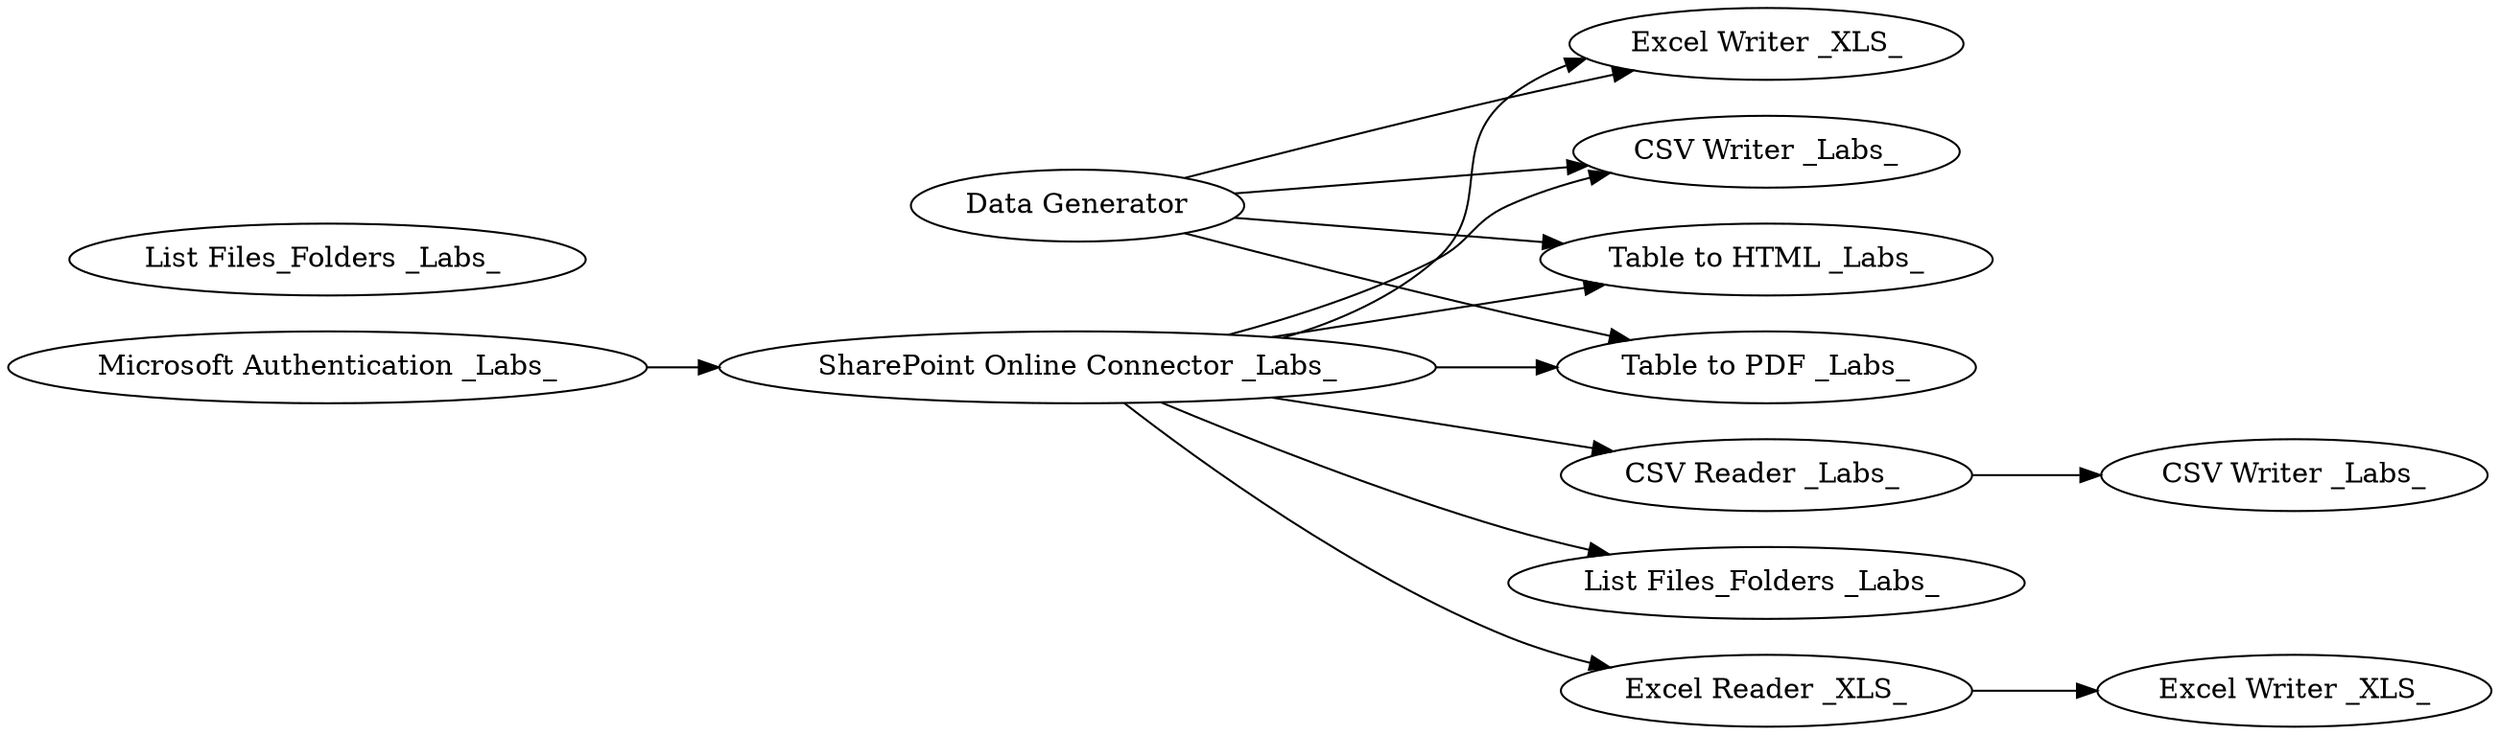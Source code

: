 digraph {
	2 [label="SharePoint Online Connector _Labs_"]
	570 [label="Microsoft Authentication _Labs_"]
	571 [label="Table to PDF _Labs_"]
	572 [label="Excel Writer _XLS_"]
	574 [label="CSV Reader _Labs_ "]
	575 [label="List Files_Folders _Labs_ "]
	577 [label="Excel Writer _XLS_"]
	579 [label="Data Generator"]
	580 [label="CSV Writer _Labs_"]
	581 [label="CSV Writer _Labs_"]
	582 [label="List Files_Folders _Labs_ "]
	583 [label="Table to HTML _Labs_"]
	584 [label="Excel Reader _XLS_"]
	2 -> 577
	2 -> 583
	2 -> 580
	2 -> 584
	2 -> 571
	2 -> 574
	2 -> 575
	570 -> 2
	574 -> 581
	579 -> 577
	579 -> 583
	579 -> 580
	579 -> 571
	584 -> 572
	rankdir=LR
}

